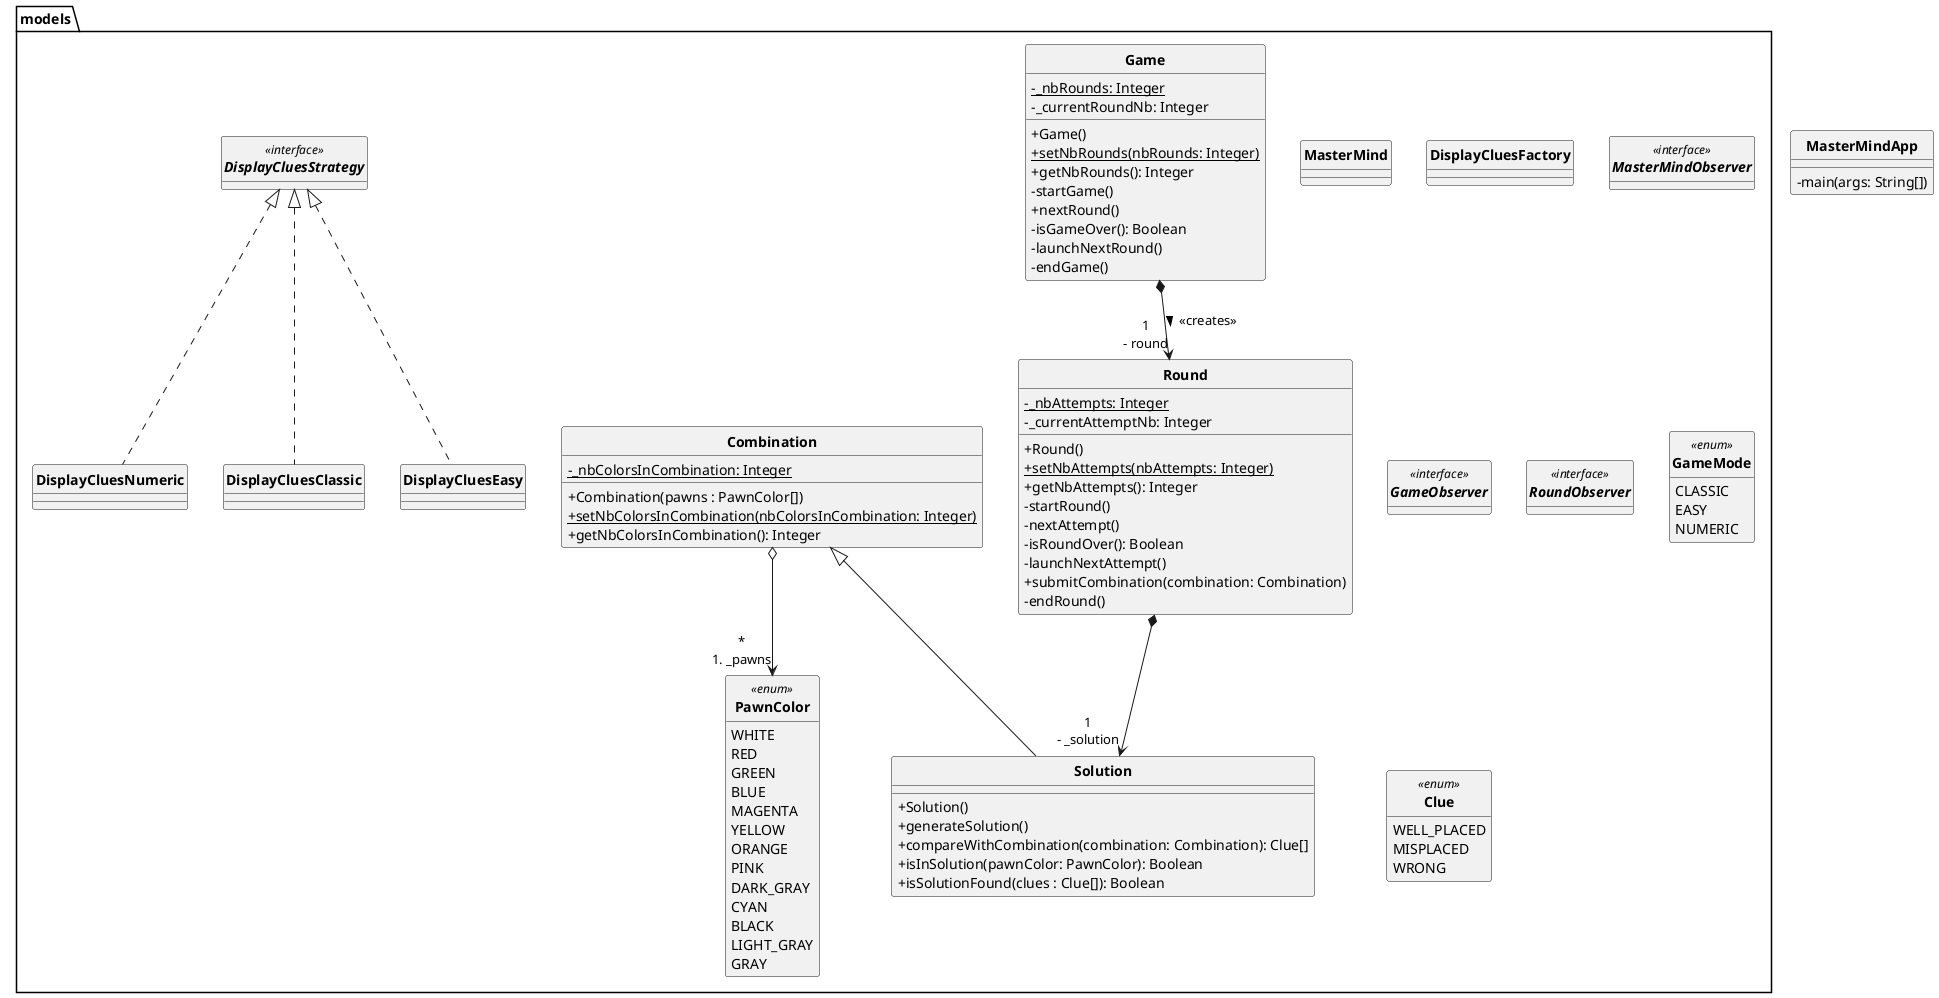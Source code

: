 @startuml

skinparam style strictuml
skinparam classAttributeIconSize 0
skinparam classFontStyle Bold
hide enum methods
hide interface attributes

/'
Main :
    - MasterMindApp

Views :
    Classes :
        - MenuWindowView
        - SettingsWindowView
        - GameWindowView
        - EndWindowView
    Interfaces :
        /
    Enums :
        /

Controllers :
    Classes :
        - MasterMindController
        - GameController
    Interfaces :
        /
    Enums :
        /

Models :
    Classes
        - MasterMind
        - Game
        - Round
        - Combination
        - Solution
        - DisplayCluesFactory
        - DisplayCluesClassic
        - DisplayCluesEasy
        - DisplayCluesNumeric
    Interfaces
        - DisplayCluesStrategy
        - MasterMindObserver
        - GameObserver
        - RoundObserver
    Enums
        - PawnColor
        - GameMode
        - Clue
'/

class MasterMindApp {
    - main(args: String[])
}

package models {
    class MasterMind {}
    class Game {
        - {static} _nbRounds: Integer
        - _currentRoundNb: Integer
        + Game()
        + {static} setNbRounds(nbRounds: Integer)
        'Pas encore utilisé, à supprimer ?
        + getNbRounds(): Integer
        - startGame()
        + nextRound()
        - isGameOver(): Boolean
        - launchNextRound()
        - endGame()
    }
    class Round {
        - {static} _nbAttempts: Integer
        - _currentAttemptNb: Integer
        + Round()
        + {static} setNbAttempts(nbAttempts: Integer)
        'Pas encore utilisé, à supprimer ?
        + getNbAttempts(): Integer
        - startRound()
        'nextAttempt() entraine des relations ?
        - nextAttempt()
        - isRoundOver(): Boolean
        - launchNextAttempt()
        'submitCombination entraine des relations (normallement) )?
        + submitCombination(combination: Combination)
        - endRound()
    }
    class Combination {
        - {static} _nbColorsInCombination: Integer
        + Combination(pawns : PawnColor[])
        + {static} setNbColorsInCombination(nbColorsInCombination: Integer)
        + getNbColorsInCombination(): Integer
    }
    class Solution extends Combination {
        + Solution()
        'generateSolution() entraine une relation avec PawnColor ?
        + generateSolution()
        'compareWithCombination() entraine une relation avec Clue ?
        + compareWithCombination(combination: Combination): Clue[]
        'isInSolution() entraine une relation avec PawnColor ?
        + isInSolution(pawnColor: PawnColor): Boolean
        'isSolutionFound() entraine une relation avec Clue ?
        + isSolutionFound(clues : Clue[]): Boolean
    }
    class DisplayCluesFactory {}
    class DisplayCluesClassic implements DisplayCluesStrategy {}
    class DisplayCluesEasy implements DisplayCluesStrategy {}
    class DisplayCluesNumeric implements DisplayCluesStrategy {}

    interface DisplayCluesStrategy <<interface>> {
    }
    interface MasterMindObserver <<interface>> {}
    interface GameObserver <<interface>> {}
    interface RoundObserver <<interface>> {}

    'Baisser le nombre de couleurs à 9 (8 + 1 pour le vide), ou 8 (rien pour le vide)
    enum PawnColor <<enum>> {
        WHITE
        RED
        GREEN
        BLUE
        MAGENTA
        YELLOW
        ORANGE
        PINK
        DARK_GRAY
        CYAN
        BLACK
        LIGHT_GRAY
        GRAY
    }
    enum GameMode <<enum>> {
        CLASSIC
        EASY
        NUMERIC
    }
    enum Clue <<enum>> {
        WELL_PLACED
        MISPLACED
        WRONG
    }
}

'Relations

'Main



'Models
'MasterMind


'Game
'Bonne relation ? Bonne visibilité ?
Game *--> "1\n- round" Round : > <<creates>>

'Round
'Bonne relation ?
Round *--> "1\n- _solution" Solution

'Combination
'Bonne relation ?
Combination o--> "*\n# _pawns" PawnColor

'DisplayCluesFactory


'DisplayCluesClassic


'DisplayCluesEasy


'DisplayCluesNumeric


'DisplayCluesStrategy


'MasterMindObserver


'GameObserver


'RoundObserver


'PawnColor


'GameMode

@enduml